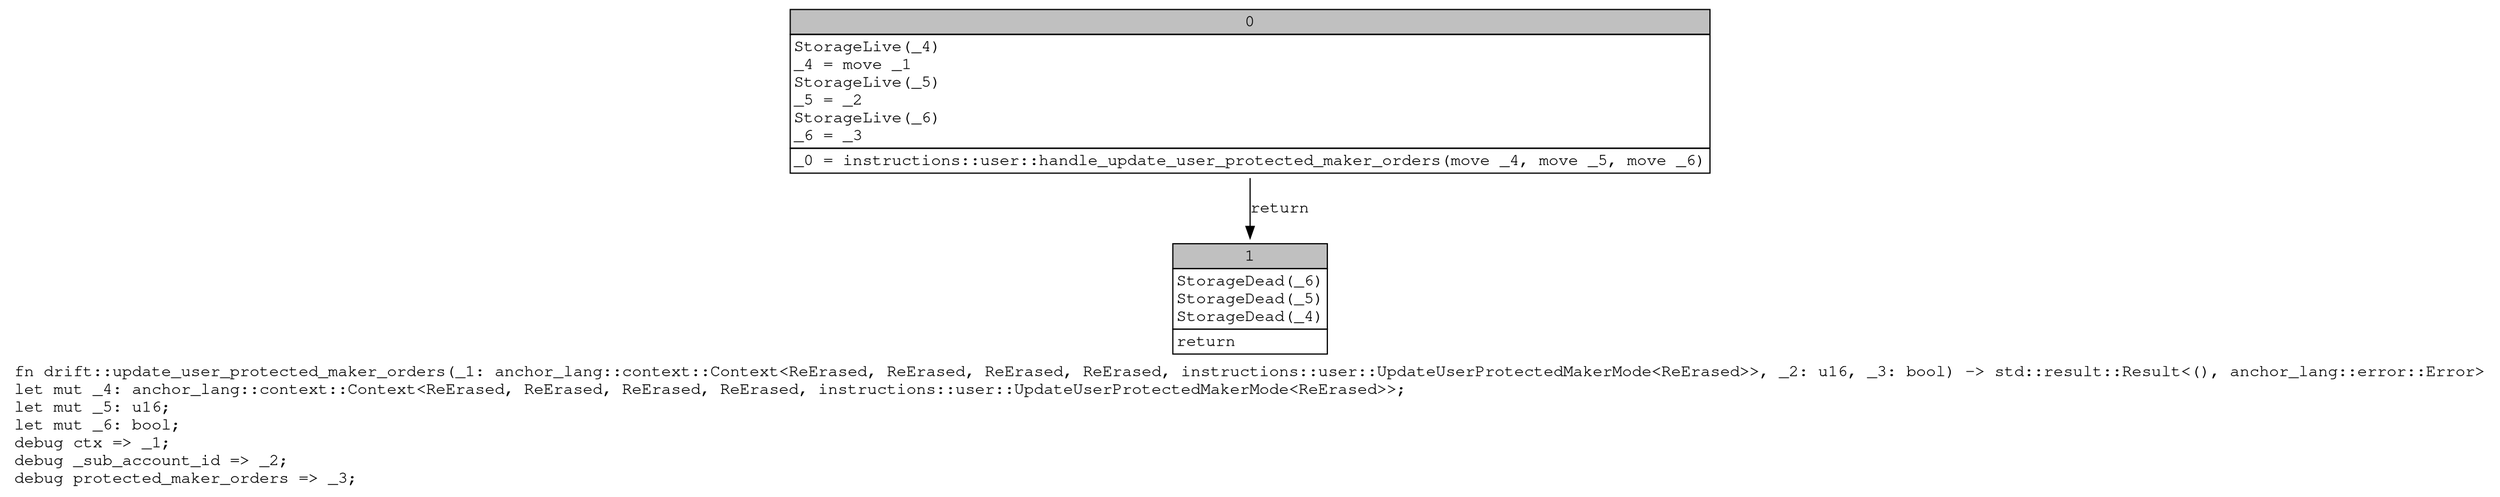 digraph Mir_0_19877 {
    graph [fontname="Courier, monospace"];
    node [fontname="Courier, monospace"];
    edge [fontname="Courier, monospace"];
    label=<fn drift::update_user_protected_maker_orders(_1: anchor_lang::context::Context&lt;ReErased, ReErased, ReErased, ReErased, instructions::user::UpdateUserProtectedMakerMode&lt;ReErased&gt;&gt;, _2: u16, _3: bool) -&gt; std::result::Result&lt;(), anchor_lang::error::Error&gt;<br align="left"/>let mut _4: anchor_lang::context::Context&lt;ReErased, ReErased, ReErased, ReErased, instructions::user::UpdateUserProtectedMakerMode&lt;ReErased&gt;&gt;;<br align="left"/>let mut _5: u16;<br align="left"/>let mut _6: bool;<br align="left"/>debug ctx =&gt; _1;<br align="left"/>debug _sub_account_id =&gt; _2;<br align="left"/>debug protected_maker_orders =&gt; _3;<br align="left"/>>;
    bb0__0_19877 [shape="none", label=<<table border="0" cellborder="1" cellspacing="0"><tr><td bgcolor="gray" align="center" colspan="1">0</td></tr><tr><td align="left" balign="left">StorageLive(_4)<br/>_4 = move _1<br/>StorageLive(_5)<br/>_5 = _2<br/>StorageLive(_6)<br/>_6 = _3<br/></td></tr><tr><td align="left">_0 = instructions::user::handle_update_user_protected_maker_orders(move _4, move _5, move _6)</td></tr></table>>];
    bb1__0_19877 [shape="none", label=<<table border="0" cellborder="1" cellspacing="0"><tr><td bgcolor="gray" align="center" colspan="1">1</td></tr><tr><td align="left" balign="left">StorageDead(_6)<br/>StorageDead(_5)<br/>StorageDead(_4)<br/></td></tr><tr><td align="left">return</td></tr></table>>];
    bb0__0_19877 -> bb1__0_19877 [label="return"];
}
